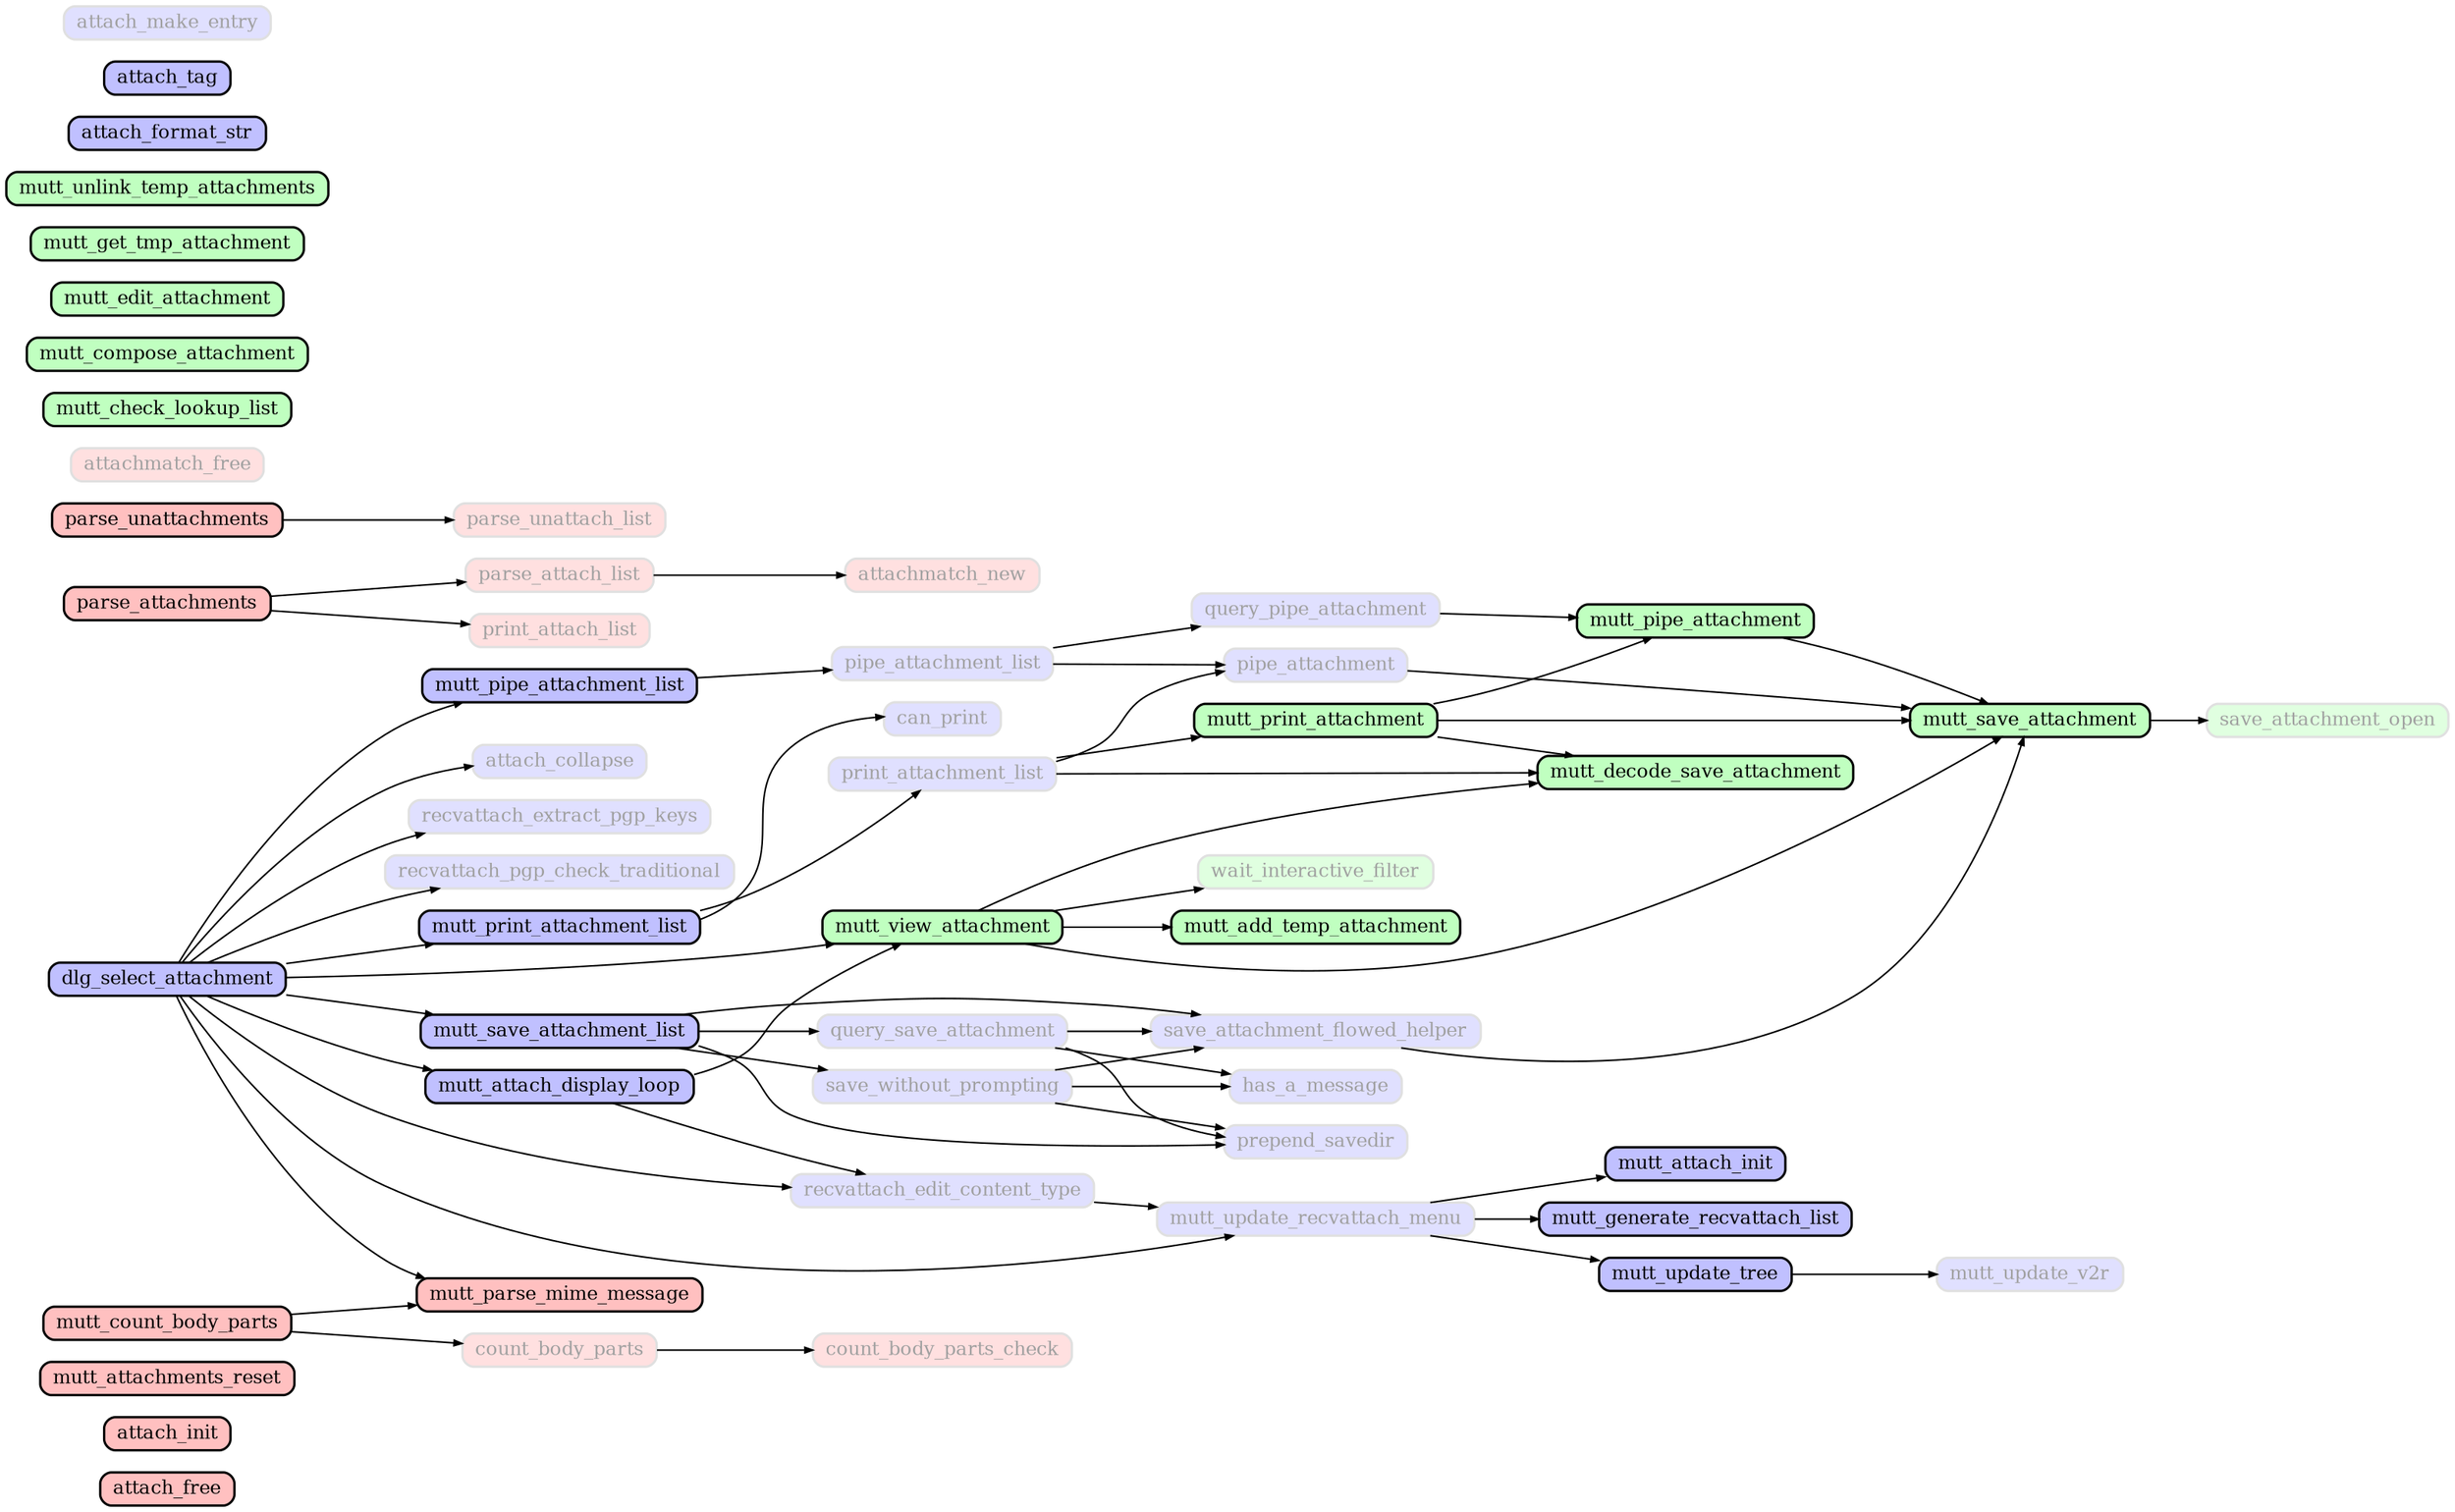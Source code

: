 digraph callgraph {
	graph [
		rankdir="LR"
		nodesep="0.2"
		ranksep="0.5"
		compound="true"
	]

	node [
		shape="box"
		fontsize="12"
		fillcolor="#ffffff"
		style="rounded,filled"
		height="0.2"
		penwidth="1.5"
		color="black"
	]

	edge [
		penwidth="1.0"
		arrowsize="0.5"
	]

	// RED: attachments.c
	node [ fontcolor="#000000" color="#000000" fillcolor="#ffc0c0" ]
	attach_free
	attach_init
	mutt_attachments_reset
	mutt_count_body_parts
	mutt_parse_mime_message
	parse_attachments
	parse_unattachments
	// static
	node [ fontcolor="#a0a0a0" color="#e0e0e0" fillcolor="#ffe0e0" ]
	attachmatch_free
	attachmatch_new
	count_body_parts
	count_body_parts_check
	parse_attach_list
	parse_unattach_list
	print_attach_list

	// GREEN: mutt_attach.c
	node [ fontcolor="#000000" color="#000000" fillcolor="#c0ffc0" ]
	mutt_add_temp_attachment
	mutt_check_lookup_list
	mutt_compose_attachment
	mutt_decode_save_attachment
	mutt_edit_attachment
	mutt_get_tmp_attachment
	mutt_pipe_attachment
	mutt_print_attachment
	mutt_save_attachment
	mutt_unlink_temp_attachments
	mutt_view_attachment
	// static
	node [ fontcolor="#a0a0a0" color="#e0e0e0" fillcolor="#e0ffe0" ]
	save_attachment_open
	wait_interactive_filter

	// BLUE: recvattach.c
	node [ fontcolor="#000000" color="#000000" fillcolor="#c0c0ff" ]
	attach_format_str
	attach_tag
	dlg_select_attachment
	mutt_attach_display_loop
	mutt_attach_init
	mutt_generate_recvattach_list
	mutt_pipe_attachment_list
	mutt_print_attachment_list
	mutt_save_attachment_list
	mutt_update_tree
	// static
	node [ fontcolor="#a0a0a0" color="#e0e0e0" fillcolor="#e0e0ff" ]
	attach_collapse
	attach_make_entry
	can_print
	has_a_message
	mutt_update_recvattach_menu
	mutt_update_v2r
	pipe_attachment
	pipe_attachment_list
	prepend_savedir
	print_attachment_list
	query_pipe_attachment
	query_save_attachment
	recvattach_edit_content_type
	recvattach_extract_pgp_keys
	recvattach_pgp_check_traditional
	save_attachment_flowed_helper
	save_without_prompting

	node [ fontcolor="#000000" ]

	count_body_parts -> count_body_parts_check
	dlg_select_attachment -> attach_collapse
	dlg_select_attachment -> mutt_attach_display_loop
	dlg_select_attachment -> mutt_parse_mime_message
	dlg_select_attachment -> mutt_pipe_attachment_list
	dlg_select_attachment -> mutt_print_attachment_list
	dlg_select_attachment -> mutt_save_attachment_list
	dlg_select_attachment -> mutt_update_recvattach_menu
	dlg_select_attachment -> mutt_view_attachment
	dlg_select_attachment -> recvattach_edit_content_type
	dlg_select_attachment -> recvattach_extract_pgp_keys
	dlg_select_attachment -> recvattach_pgp_check_traditional
	mutt_attach_display_loop -> mutt_view_attachment
	mutt_attach_display_loop -> recvattach_edit_content_type
	mutt_count_body_parts -> count_body_parts
	mutt_count_body_parts -> mutt_parse_mime_message
	mutt_pipe_attachment -> mutt_save_attachment
	mutt_pipe_attachment_list -> pipe_attachment_list
	mutt_print_attachment -> mutt_decode_save_attachment
	mutt_print_attachment -> mutt_pipe_attachment
	mutt_print_attachment -> mutt_save_attachment
	mutt_print_attachment_list -> can_print
	mutt_print_attachment_list -> print_attachment_list
	mutt_save_attachment -> save_attachment_open
	mutt_save_attachment_list -> prepend_savedir
	mutt_save_attachment_list -> query_save_attachment
	mutt_save_attachment_list -> save_attachment_flowed_helper
	mutt_save_attachment_list -> save_without_prompting
	mutt_update_recvattach_menu -> mutt_attach_init
	mutt_update_recvattach_menu -> mutt_generate_recvattach_list
	mutt_update_recvattach_menu -> mutt_update_tree
	mutt_update_tree -> mutt_update_v2r
	mutt_view_attachment -> mutt_add_temp_attachment
	mutt_view_attachment -> mutt_decode_save_attachment
	mutt_view_attachment -> mutt_save_attachment
	mutt_view_attachment -> wait_interactive_filter
	parse_attachments -> parse_attach_list
	parse_attachments -> print_attach_list
	parse_attach_list -> attachmatch_new
	parse_unattachments -> parse_unattach_list
	pipe_attachment -> mutt_save_attachment
	pipe_attachment_list -> pipe_attachment
	pipe_attachment_list -> query_pipe_attachment
	print_attachment_list -> mutt_decode_save_attachment
	print_attachment_list -> mutt_print_attachment
	print_attachment_list -> pipe_attachment
	query_pipe_attachment -> mutt_pipe_attachment
	query_save_attachment -> has_a_message
	query_save_attachment -> prepend_savedir
	query_save_attachment -> save_attachment_flowed_helper
	recvattach_edit_content_type -> mutt_update_recvattach_menu
	save_attachment_flowed_helper -> mutt_save_attachment
	save_without_prompting -> has_a_message
	save_without_prompting -> prepend_savedir
	save_without_prompting -> save_attachment_flowed_helper

	mutt_unlink_temp_attachments
	attach_init
	attach_make_entry
	attachmatch_free
	attach_tag
	attach_free
	mutt_check_lookup_list
	mutt_attachments_reset

}
